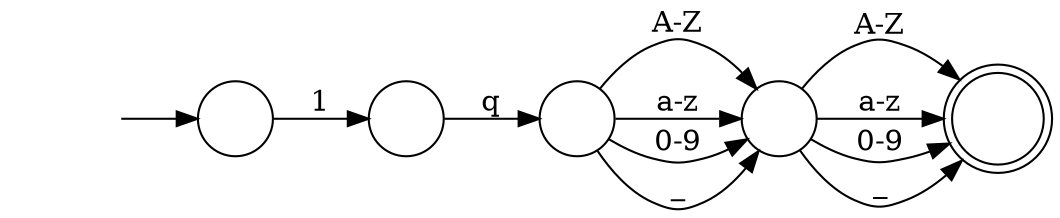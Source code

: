 digraph Automaton {
	graph [bb="0,0,483,94.124",
		dpi=96,
		rankdir=LR
	];
	node [label="\N"];
	0	 [height=0.5,
		label="",
		pos="109,42.124",
		shape=circle,
		width=0.5];
	2	 [height=0.5,
		label="",
		pos="188,42.124",
		shape=circle,
		width=0.5];
	0 -> 2	 [label=1,
		lp="148.5,49.624",
		pos="e,169.96,42.124 127.09,42.124 136.66,42.124 148.82,42.124 159.68,42.124"];
	initial	 [height=0.5,
		label="",
		pos="27,42.124",
		shape=plaintext,
		width=0.75];
	initial -> 0	 [pos="e,90.826,42.124 54.195,42.124 62.654,42.124 72.051,42.124 80.595,42.124"];
	1	 [height=0.5,
		label="",
		pos="267,42.124",
		shape=circle,
		width=0.5];
	2 -> 1	 [label=q,
		lp="227.5,49.624",
		pos="e,248.96,42.124 206.09,42.124 215.66,42.124 227.82,42.124 238.68,42.124"];
	4	 [height=0.5,
		label="",
		pos="362,42.124",
		shape=circle,
		width=0.5];
	1 -> 4	 [label="A-Z",
		lp="314.5,86.624",
		pos="e,351.12,56.467 277.88,56.467 284.09,64.165 292.84,72.915 303,77.124 312.44,81.036 316.56,81.036 326,77.124 332.83,74.296 339.02,\
69.418 344.23,64.187"];
	1 -> 4	 [label="a-z",
		lp="314.5,49.624",
		pos="e,343.74,42.124 285.06,42.124 298.61,42.124 317.82,42.124 333.53,42.124"];
	1 -> 4	 [label="0-9",
		lp="314.5,30.624",
		pos="e,346.69,32.258 282.31,32.258 288.4,28.631 295.76,24.962 303,23.124 312.91,20.608 316.09,20.608 326,23.124 329.96,24.129 333.95,\
25.682 337.76,27.476"];
	1 -> 4	 [label=_,
		lp="314.5,10.624",
		pos="e,352.04,26.982 276.96,26.982 283.07,18.233 292.03,8.0175 303,3.1241 312.34,-1.0414 316.66,-1.0414 326,3.1241 333.71,6.5648 340.43,\
12.637 345.87,18.98"];
	3	 [height=0.61111,
		label="",
		pos="461,42.124",
		shape=doublecircle,
		width=0.61111];
	4 -> 3	 [label="A-Z",
		lp="409.5,86.624",
		pos="e,446.25,59.06 372.88,56.467 379.09,64.165 387.84,72.915 398,77.124 407.44,81.036 411.45,80.78 421,77.124 427.51,74.632 433.61,70.498 \
438.97,65.928"];
	4 -> 3	 [label="a-z",
		lp="409.5,49.624",
		pos="e,438.75,42.124 380.34,42.124 393.75,42.124 412.67,42.124 428.71,42.124"];
	4 -> 3	 [label="0-9",
		lp="409.5,30.624",
		pos="e,441.6,31.04 377.31,32.258 383.4,28.631 390.76,24.962 398,23.124 407.91,20.608 411.04,20.827 421,23.124 424.74,23.987 428.54,25.261 \
432.23,26.746"];
	4 -> 3	 [label=_,
		lp="409.5,10.624",
		pos="e,447.66,24.521 371.96,26.982 378.07,18.233 387.03,8.0175 398,3.1241 407.34,-1.0414 411.56,-0.78781 421,3.1241 428.3,6.1471 434.94,\
11.272 440.6,16.83"];
}
